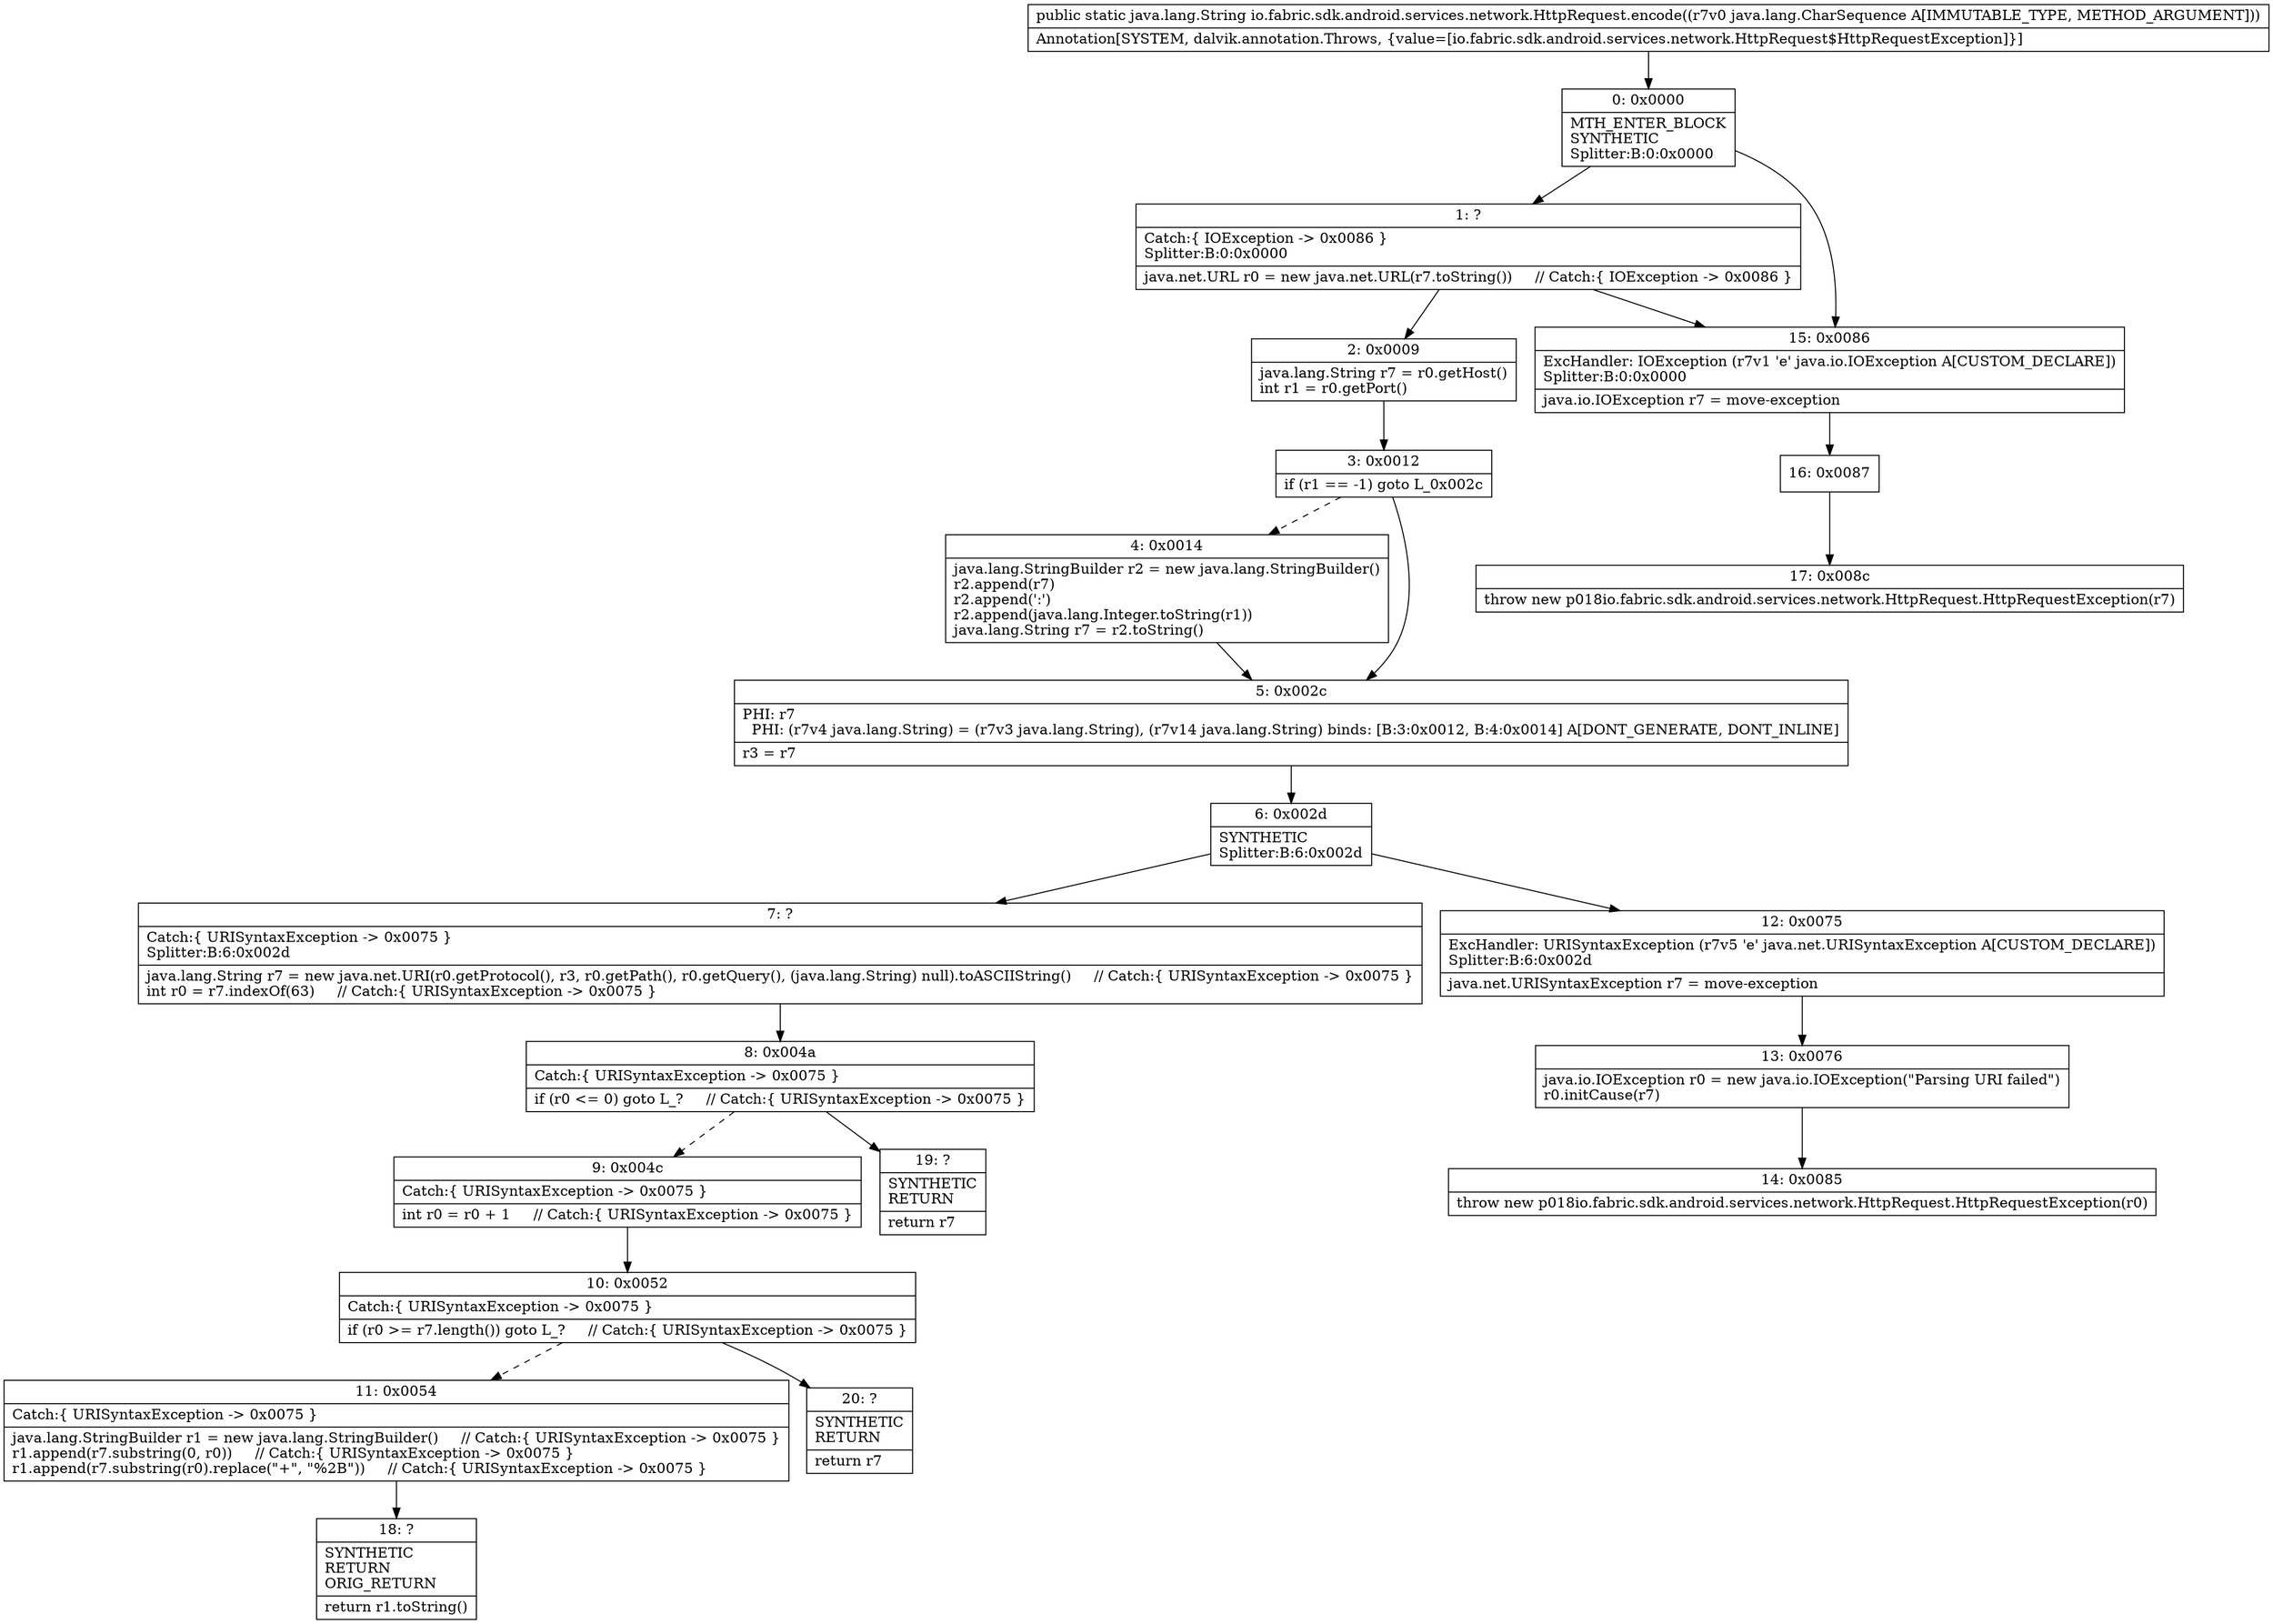 digraph "CFG forio.fabric.sdk.android.services.network.HttpRequest.encode(Ljava\/lang\/CharSequence;)Ljava\/lang\/String;" {
Node_0 [shape=record,label="{0\:\ 0x0000|MTH_ENTER_BLOCK\lSYNTHETIC\lSplitter:B:0:0x0000\l}"];
Node_1 [shape=record,label="{1\:\ ?|Catch:\{ IOException \-\> 0x0086 \}\lSplitter:B:0:0x0000\l|java.net.URL r0 = new java.net.URL(r7.toString())     \/\/ Catch:\{ IOException \-\> 0x0086 \}\l}"];
Node_2 [shape=record,label="{2\:\ 0x0009|java.lang.String r7 = r0.getHost()\lint r1 = r0.getPort()\l}"];
Node_3 [shape=record,label="{3\:\ 0x0012|if (r1 == \-1) goto L_0x002c\l}"];
Node_4 [shape=record,label="{4\:\ 0x0014|java.lang.StringBuilder r2 = new java.lang.StringBuilder()\lr2.append(r7)\lr2.append(':')\lr2.append(java.lang.Integer.toString(r1))\ljava.lang.String r7 = r2.toString()\l}"];
Node_5 [shape=record,label="{5\:\ 0x002c|PHI: r7 \l  PHI: (r7v4 java.lang.String) = (r7v3 java.lang.String), (r7v14 java.lang.String) binds: [B:3:0x0012, B:4:0x0014] A[DONT_GENERATE, DONT_INLINE]\l|r3 = r7\l}"];
Node_6 [shape=record,label="{6\:\ 0x002d|SYNTHETIC\lSplitter:B:6:0x002d\l}"];
Node_7 [shape=record,label="{7\:\ ?|Catch:\{ URISyntaxException \-\> 0x0075 \}\lSplitter:B:6:0x002d\l|java.lang.String r7 = new java.net.URI(r0.getProtocol(), r3, r0.getPath(), r0.getQuery(), (java.lang.String) null).toASCIIString()     \/\/ Catch:\{ URISyntaxException \-\> 0x0075 \}\lint r0 = r7.indexOf(63)     \/\/ Catch:\{ URISyntaxException \-\> 0x0075 \}\l}"];
Node_8 [shape=record,label="{8\:\ 0x004a|Catch:\{ URISyntaxException \-\> 0x0075 \}\l|if (r0 \<= 0) goto L_?     \/\/ Catch:\{ URISyntaxException \-\> 0x0075 \}\l}"];
Node_9 [shape=record,label="{9\:\ 0x004c|Catch:\{ URISyntaxException \-\> 0x0075 \}\l|int r0 = r0 + 1     \/\/ Catch:\{ URISyntaxException \-\> 0x0075 \}\l}"];
Node_10 [shape=record,label="{10\:\ 0x0052|Catch:\{ URISyntaxException \-\> 0x0075 \}\l|if (r0 \>= r7.length()) goto L_?     \/\/ Catch:\{ URISyntaxException \-\> 0x0075 \}\l}"];
Node_11 [shape=record,label="{11\:\ 0x0054|Catch:\{ URISyntaxException \-\> 0x0075 \}\l|java.lang.StringBuilder r1 = new java.lang.StringBuilder()     \/\/ Catch:\{ URISyntaxException \-\> 0x0075 \}\lr1.append(r7.substring(0, r0))     \/\/ Catch:\{ URISyntaxException \-\> 0x0075 \}\lr1.append(r7.substring(r0).replace(\"+\", \"%2B\"))     \/\/ Catch:\{ URISyntaxException \-\> 0x0075 \}\l}"];
Node_12 [shape=record,label="{12\:\ 0x0075|ExcHandler: URISyntaxException (r7v5 'e' java.net.URISyntaxException A[CUSTOM_DECLARE])\lSplitter:B:6:0x002d\l|java.net.URISyntaxException r7 = move\-exception\l}"];
Node_13 [shape=record,label="{13\:\ 0x0076|java.io.IOException r0 = new java.io.IOException(\"Parsing URI failed\")\lr0.initCause(r7)\l}"];
Node_14 [shape=record,label="{14\:\ 0x0085|throw new p018io.fabric.sdk.android.services.network.HttpRequest.HttpRequestException(r0)\l}"];
Node_15 [shape=record,label="{15\:\ 0x0086|ExcHandler: IOException (r7v1 'e' java.io.IOException A[CUSTOM_DECLARE])\lSplitter:B:0:0x0000\l|java.io.IOException r7 = move\-exception\l}"];
Node_16 [shape=record,label="{16\:\ 0x0087}"];
Node_17 [shape=record,label="{17\:\ 0x008c|throw new p018io.fabric.sdk.android.services.network.HttpRequest.HttpRequestException(r7)\l}"];
Node_18 [shape=record,label="{18\:\ ?|SYNTHETIC\lRETURN\lORIG_RETURN\l|return r1.toString()\l}"];
Node_19 [shape=record,label="{19\:\ ?|SYNTHETIC\lRETURN\l|return r7\l}"];
Node_20 [shape=record,label="{20\:\ ?|SYNTHETIC\lRETURN\l|return r7\l}"];
MethodNode[shape=record,label="{public static java.lang.String io.fabric.sdk.android.services.network.HttpRequest.encode((r7v0 java.lang.CharSequence A[IMMUTABLE_TYPE, METHOD_ARGUMENT]))  | Annotation[SYSTEM, dalvik.annotation.Throws, \{value=[io.fabric.sdk.android.services.network.HttpRequest$HttpRequestException]\}]\l}"];
MethodNode -> Node_0;
Node_0 -> Node_1;
Node_0 -> Node_15;
Node_1 -> Node_2;
Node_1 -> Node_15;
Node_2 -> Node_3;
Node_3 -> Node_4[style=dashed];
Node_3 -> Node_5;
Node_4 -> Node_5;
Node_5 -> Node_6;
Node_6 -> Node_7;
Node_6 -> Node_12;
Node_7 -> Node_8;
Node_8 -> Node_9[style=dashed];
Node_8 -> Node_19;
Node_9 -> Node_10;
Node_10 -> Node_11[style=dashed];
Node_10 -> Node_20;
Node_11 -> Node_18;
Node_12 -> Node_13;
Node_13 -> Node_14;
Node_15 -> Node_16;
Node_16 -> Node_17;
}

